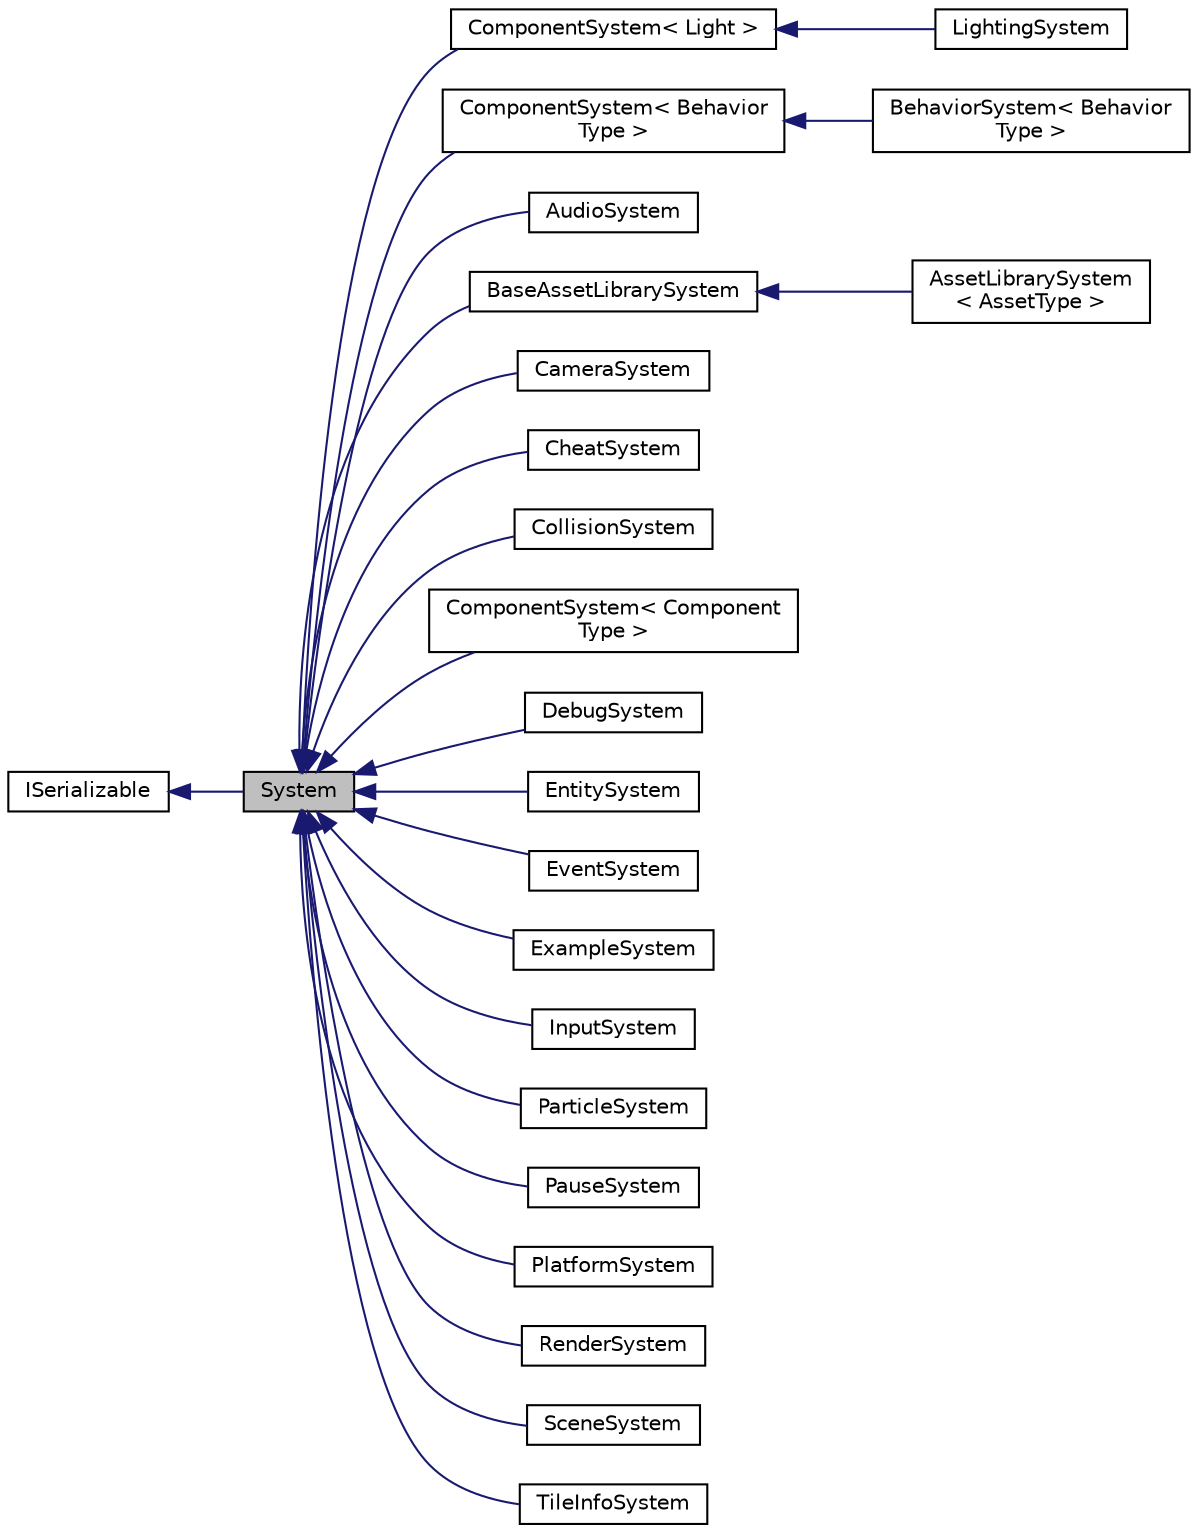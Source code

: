 digraph "System"
{
 // LATEX_PDF_SIZE
  edge [fontname="Helvetica",fontsize="10",labelfontname="Helvetica",labelfontsize="10"];
  node [fontname="Helvetica",fontsize="10",shape=record];
  rankdir="LR";
  Node1 [label="System",height=0.2,width=0.4,color="black", fillcolor="grey75", style="filled", fontcolor="black",tooltip="Base class for all Systems."];
  Node2 -> Node1 [dir="back",color="midnightblue",fontsize="10",style="solid",fontname="Helvetica"];
  Node2 [label="ISerializable",height=0.2,width=0.4,color="black", fillcolor="white", style="filled",URL="$classISerializable.html",tooltip="interface for all serializable objects"];
  Node1 -> Node3 [dir="back",color="midnightblue",fontsize="10",style="solid",fontname="Helvetica"];
  Node3 [label="ComponentSystem\< Light \>",height=0.2,width=0.4,color="black", fillcolor="white", style="filled",URL="$classComponentSystem.html",tooltip=" "];
  Node3 -> Node4 [dir="back",color="midnightblue",fontsize="10",style="solid",fontname="Helvetica"];
  Node4 [label="LightingSystem",height=0.2,width=0.4,color="black", fillcolor="white", style="filled",URL="$classLightingSystem.html",tooltip="Let there be light."];
  Node1 -> Node5 [dir="back",color="midnightblue",fontsize="10",style="solid",fontname="Helvetica"];
  Node5 [label="ComponentSystem\< Behavior\lType \>",height=0.2,width=0.4,color="black", fillcolor="white", style="filled",URL="$classComponentSystem.html",tooltip=" "];
  Node5 -> Node6 [dir="back",color="midnightblue",fontsize="10",style="solid",fontname="Helvetica"];
  Node6 [label="BehaviorSystem\< Behavior\lType \>",height=0.2,width=0.4,color="black", fillcolor="white", style="filled",URL="$classBehaviorSystem.html",tooltip="System that keeps track of and updates a specific kind of Behavior."];
  Node1 -> Node7 [dir="back",color="midnightblue",fontsize="10",style="solid",fontname="Helvetica"];
  Node7 [label="AudioSystem",height=0.2,width=0.4,color="black", fillcolor="white", style="filled",URL="$classAudioSystem.html",tooltip="Example System meant to be copy-pasted when creating new Systems."];
  Node1 -> Node8 [dir="back",color="midnightblue",fontsize="10",style="solid",fontname="Helvetica"];
  Node8 [label="BaseAssetLibrarySystem",height=0.2,width=0.4,color="black", fillcolor="white", style="filled",URL="$classBaseAssetLibrarySystem.html",tooltip=" "];
  Node8 -> Node9 [dir="back",color="midnightblue",fontsize="10",style="solid",fontname="Helvetica"];
  Node9 [label="AssetLibrarySystem\l\< AssetType \>",height=0.2,width=0.4,color="black", fillcolor="white", style="filled",URL="$classAssetLibrarySystem.html",tooltip="Asset System meant to be copy-pasted when creating new Systems."];
  Node1 -> Node10 [dir="back",color="midnightblue",fontsize="10",style="solid",fontname="Helvetica"];
  Node10 [label="CameraSystem",height=0.2,width=0.4,color="black", fillcolor="white", style="filled",URL="$classCameraSystem.html",tooltip="Handles camera and coordinate systems / spaces."];
  Node1 -> Node11 [dir="back",color="midnightblue",fontsize="10",style="solid",fontname="Helvetica"];
  Node11 [label="CheatSystem",height=0.2,width=0.4,color="black", fillcolor="white", style="filled",URL="$classCheatSystem.html",tooltip=" "];
  Node1 -> Node12 [dir="back",color="midnightblue",fontsize="10",style="solid",fontname="Helvetica"];
  Node12 [label="CollisionSystem",height=0.2,width=0.4,color="black", fillcolor="white", style="filled",URL="$classCollisionSystem.html",tooltip="responsible for checking collsisions between all Colliders"];
  Node1 -> Node13 [dir="back",color="midnightblue",fontsize="10",style="solid",fontname="Helvetica"];
  Node13 [label="ComponentSystem\< Component\lType \>",height=0.2,width=0.4,color="black", fillcolor="white", style="filled",URL="$classComponentSystem.html",tooltip="System that keeps track of a specific kind of Component."];
  Node1 -> Node14 [dir="back",color="midnightblue",fontsize="10",style="solid",fontname="Helvetica"];
  Node14 [label="DebugSystem",height=0.2,width=0.4,color="black", fillcolor="white", style="filled",URL="$classDebugSystem.html",tooltip="Debug System Class For Debugging."];
  Node1 -> Node15 [dir="back",color="midnightblue",fontsize="10",style="solid",fontname="Helvetica"];
  Node15 [label="EntitySystem",height=0.2,width=0.4,color="black", fillcolor="white", style="filled",URL="$classEntitySystem.html",tooltip="Example System meant to be copy-pasted when creating new Systems."];
  Node1 -> Node16 [dir="back",color="midnightblue",fontsize="10",style="solid",fontname="Helvetica"];
  Node16 [label="EventSystem",height=0.2,width=0.4,color="black", fillcolor="white", style="filled",URL="$classEventSystem.html",tooltip="System that handles Events and EventListeners."];
  Node1 -> Node17 [dir="back",color="midnightblue",fontsize="10",style="solid",fontname="Helvetica"];
  Node17 [label="ExampleSystem",height=0.2,width=0.4,color="black", fillcolor="white", style="filled",URL="$classExampleSystem.html",tooltip="DESCRIPTION HERE."];
  Node1 -> Node18 [dir="back",color="midnightblue",fontsize="10",style="solid",fontname="Helvetica"];
  Node18 [label="InputSystem",height=0.2,width=0.4,color="black", fillcolor="white", style="filled",URL="$classInputSystem.html",tooltip="Example System meant to be copy-pasted when creating new Systems."];
  Node1 -> Node19 [dir="back",color="midnightblue",fontsize="10",style="solid",fontname="Helvetica"];
  Node19 [label="ParticleSystem",height=0.2,width=0.4,color="black", fillcolor="white", style="filled",URL="$classParticleSystem.html",tooltip="System in charge of managing compute shader and emitters."];
  Node1 -> Node20 [dir="back",color="midnightblue",fontsize="10",style="solid",fontname="Helvetica"];
  Node20 [label="PauseSystem",height=0.2,width=0.4,color="black", fillcolor="white", style="filled",URL="$classPauseSystem.html",tooltip=" "];
  Node1 -> Node21 [dir="back",color="midnightblue",fontsize="10",style="solid",fontname="Helvetica"];
  Node21 [label="PlatformSystem",height=0.2,width=0.4,color="black", fillcolor="white", style="filled",URL="$classPlatformSystem.html",tooltip=" "];
  Node1 -> Node22 [dir="back",color="midnightblue",fontsize="10",style="solid",fontname="Helvetica"];
  Node22 [label="RenderSystem",height=0.2,width=0.4,color="black", fillcolor="white", style="filled",URL="$classRenderSystem.html",tooltip="Renders all of the Sprite components, keeps track of shaders."];
  Node1 -> Node23 [dir="back",color="midnightblue",fontsize="10",style="solid",fontname="Helvetica"];
  Node23 [label="SceneSystem",height=0.2,width=0.4,color="black", fillcolor="white", style="filled",URL="$classSceneSystem.html",tooltip="Example System meant to be copy-pasted when creating new Systems."];
  Node1 -> Node24 [dir="back",color="midnightblue",fontsize="10",style="solid",fontname="Helvetica"];
  Node24 [label="TileInfoSystem",height=0.2,width=0.4,color="black", fillcolor="white", style="filled",URL="$classTileInfoSystem.html",tooltip="Example System meant to be copy-pasted when creating new Systems."];
}

